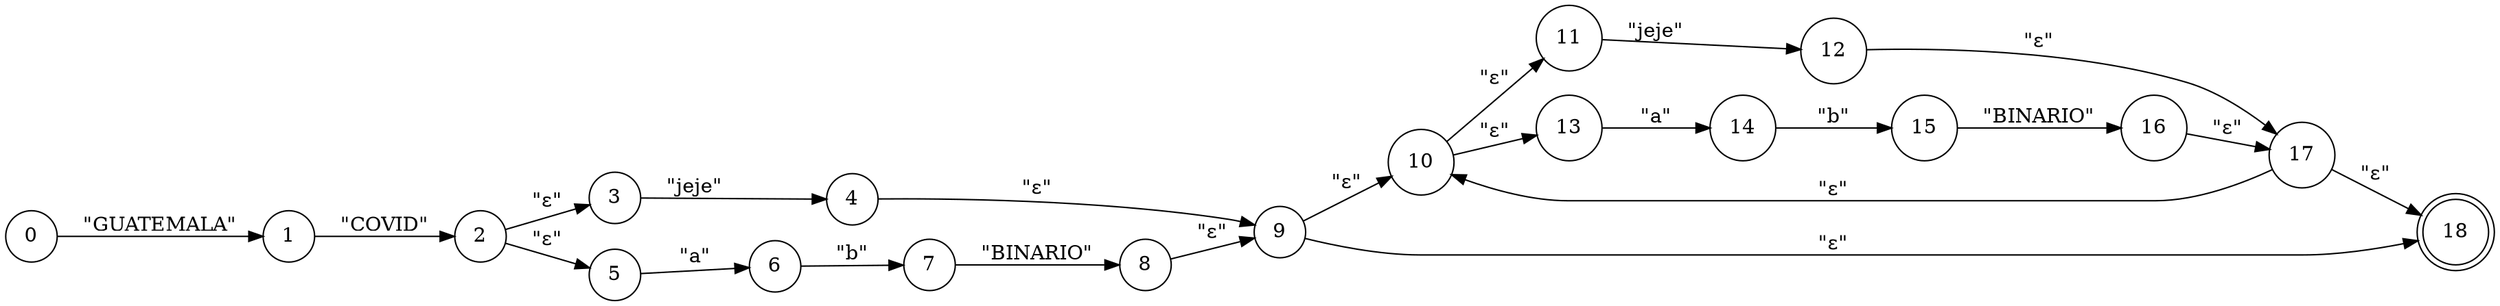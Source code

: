 digraph G { size ="30";
rankdir=LR;0 [shape="circle"]
0 -> 1 [label="\"GUATEMALA\""];
1 [shape="circle"]
1 -> 2 [label="\"COVID\""];
2 [shape="circle"]
2 -> 3 [label="\"ε\""];
3 [shape="circle"]
3 -> 4 [label="\"jeje\""];
4 [shape="circle"]
4 -> 9 [label="\"ε\""];
2 [shape="circle"]
2 -> 5 [label="\"ε\""];
5 [shape="circle"]
5 -> 6 [label="\"a\""];
6 [shape="circle"]
6 -> 7 [label="\"b\""];
7 [shape="circle"]
7 -> 8 [label="\"BINARIO\""];
8 [shape="circle"]
8 -> 9 [label="\"ε\""];
9 [shape="circle"]
9 -> 10 [label="\"ε\""];
10 [shape="circle"]
10 -> 11 [label="\"ε\""];
11 [shape="circle"]
11 -> 12 [label="\"jeje\""];
12 [shape="circle"]
12 -> 17 [label="\"ε\""];
10 [shape="circle"]
10 -> 13 [label="\"ε\""];
13 [shape="circle"]
13 -> 14 [label="\"a\""];
14 [shape="circle"]
14 -> 15 [label="\"b\""];
15 [shape="circle"]
15 -> 16 [label="\"BINARIO\""];
16 [shape="circle"]
16 -> 17 [label="\"ε\""];
17 [shape="circle"]
17 -> 18 [label="\"ε\""];
9 [shape="circle"]
9 -> 18 [label="\"ε\""];
17 [shape="circle"]
17 -> 10 [label="\"ε\""];
18 [shape="doublecircle"]}